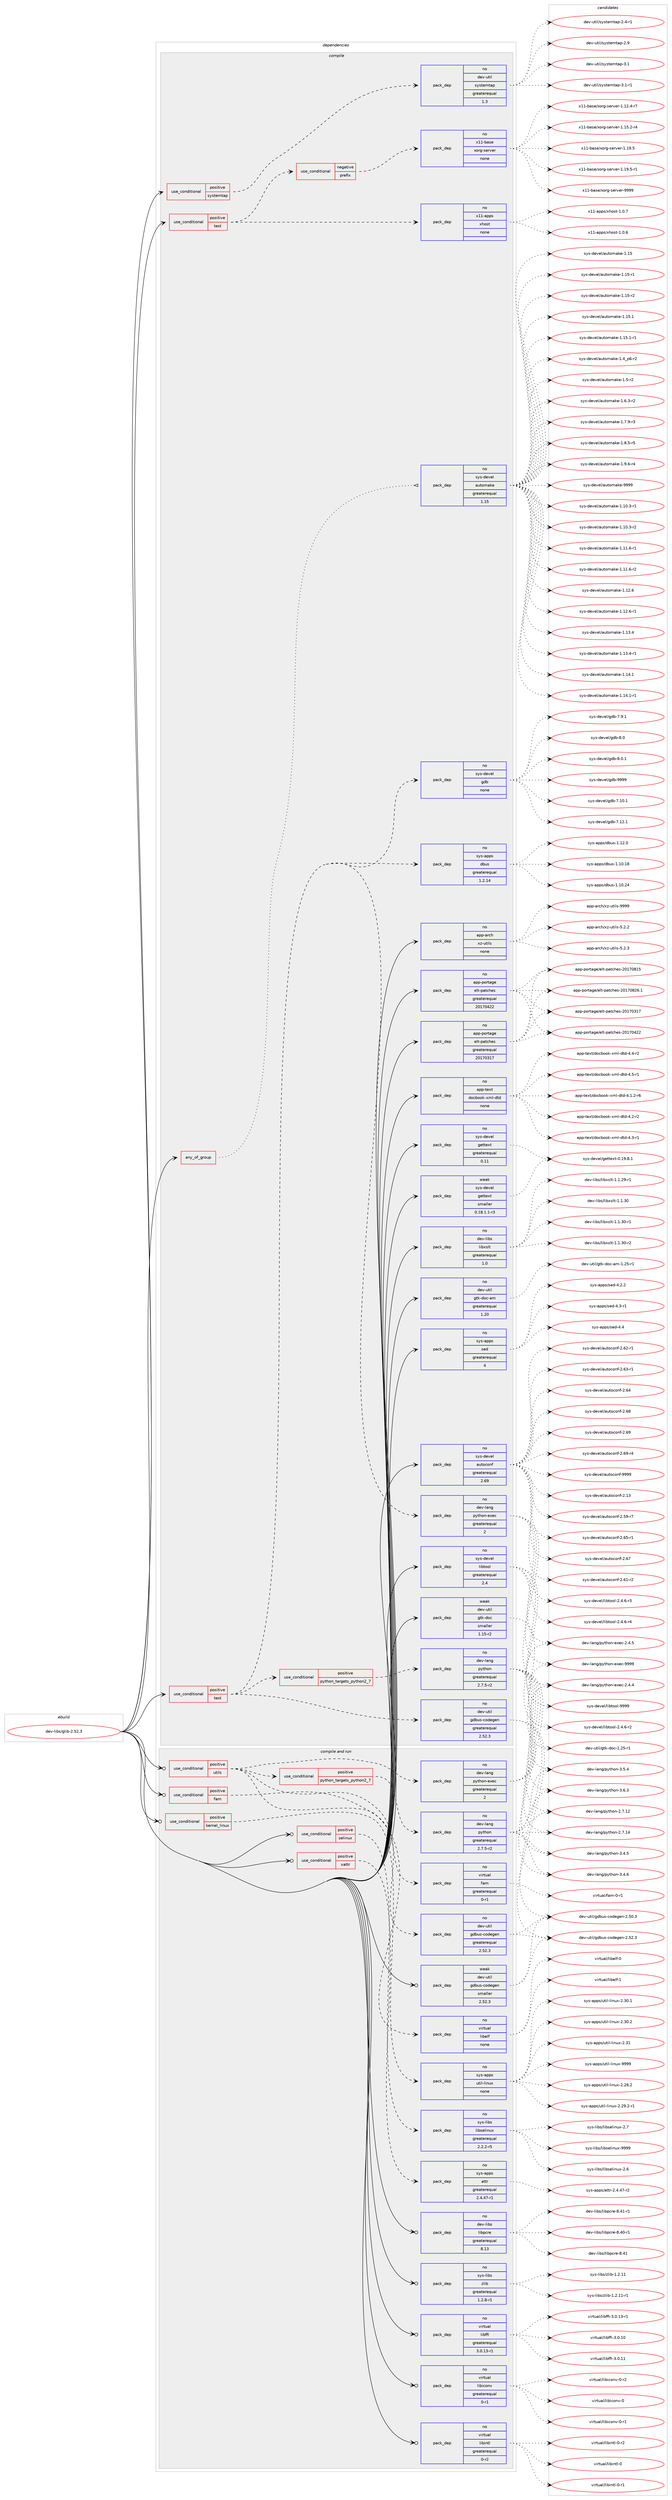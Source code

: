 digraph prolog {

# *************
# Graph options
# *************

newrank=true;
concentrate=true;
compound=true;
graph [rankdir=LR,fontname=Helvetica,fontsize=10,ranksep=1.5];#, ranksep=2.5, nodesep=0.2];
edge  [arrowhead=vee];
node  [fontname=Helvetica,fontsize=10];

# **********
# The ebuild
# **********

subgraph cluster_leftcol {
color=gray;
rank=same;
label=<<i>ebuild</i>>;
id [label="dev-libs/glib-2.52.3", color=red, width=4, href="../dev-libs/glib-2.52.3.svg"];
}

# ****************
# The dependencies
# ****************

subgraph cluster_midcol {
color=gray;
label=<<i>dependencies</i>>;
subgraph cluster_compile {
fillcolor="#eeeeee";
style=filled;
label=<<i>compile</i>>;
subgraph any3244 {
dependency113084 [label=<<TABLE BORDER="0" CELLBORDER="1" CELLSPACING="0" CELLPADDING="4"><TR><TD CELLPADDING="10">any_of_group</TD></TR></TABLE>>, shape=none, color=red];subgraph pack85230 {
dependency113085 [label=<<TABLE BORDER="0" CELLBORDER="1" CELLSPACING="0" CELLPADDING="4" WIDTH="220"><TR><TD ROWSPAN="6" CELLPADDING="30">pack_dep</TD></TR><TR><TD WIDTH="110">no</TD></TR><TR><TD>sys-devel</TD></TR><TR><TD>automake</TD></TR><TR><TD>greaterequal</TD></TR><TR><TD>1.15</TD></TR></TABLE>>, shape=none, color=blue];
}
dependency113084:e -> dependency113085:w [weight=20,style="dotted",arrowhead="oinv"];
}
id:e -> dependency113084:w [weight=20,style="solid",arrowhead="vee"];
subgraph cond24580 {
dependency113086 [label=<<TABLE BORDER="0" CELLBORDER="1" CELLSPACING="0" CELLPADDING="4"><TR><TD ROWSPAN="3" CELLPADDING="10">use_conditional</TD></TR><TR><TD>positive</TD></TR><TR><TD>systemtap</TD></TR></TABLE>>, shape=none, color=red];
subgraph pack85231 {
dependency113087 [label=<<TABLE BORDER="0" CELLBORDER="1" CELLSPACING="0" CELLPADDING="4" WIDTH="220"><TR><TD ROWSPAN="6" CELLPADDING="30">pack_dep</TD></TR><TR><TD WIDTH="110">no</TD></TR><TR><TD>dev-util</TD></TR><TR><TD>systemtap</TD></TR><TR><TD>greaterequal</TD></TR><TR><TD>1.3</TD></TR></TABLE>>, shape=none, color=blue];
}
dependency113086:e -> dependency113087:w [weight=20,style="dashed",arrowhead="vee"];
}
id:e -> dependency113086:w [weight=20,style="solid",arrowhead="vee"];
subgraph cond24581 {
dependency113088 [label=<<TABLE BORDER="0" CELLBORDER="1" CELLSPACING="0" CELLPADDING="4"><TR><TD ROWSPAN="3" CELLPADDING="10">use_conditional</TD></TR><TR><TD>positive</TD></TR><TR><TD>test</TD></TR></TABLE>>, shape=none, color=red];
subgraph cond24582 {
dependency113089 [label=<<TABLE BORDER="0" CELLBORDER="1" CELLSPACING="0" CELLPADDING="4"><TR><TD ROWSPAN="3" CELLPADDING="10">use_conditional</TD></TR><TR><TD>negative</TD></TR><TR><TD>prefix</TD></TR></TABLE>>, shape=none, color=red];
subgraph pack85232 {
dependency113090 [label=<<TABLE BORDER="0" CELLBORDER="1" CELLSPACING="0" CELLPADDING="4" WIDTH="220"><TR><TD ROWSPAN="6" CELLPADDING="30">pack_dep</TD></TR><TR><TD WIDTH="110">no</TD></TR><TR><TD>x11-base</TD></TR><TR><TD>xorg-server</TD></TR><TR><TD>none</TD></TR><TR><TD></TD></TR></TABLE>>, shape=none, color=blue];
}
dependency113089:e -> dependency113090:w [weight=20,style="dashed",arrowhead="vee"];
}
dependency113088:e -> dependency113089:w [weight=20,style="dashed",arrowhead="vee"];
subgraph pack85233 {
dependency113091 [label=<<TABLE BORDER="0" CELLBORDER="1" CELLSPACING="0" CELLPADDING="4" WIDTH="220"><TR><TD ROWSPAN="6" CELLPADDING="30">pack_dep</TD></TR><TR><TD WIDTH="110">no</TD></TR><TR><TD>x11-apps</TD></TR><TR><TD>xhost</TD></TR><TR><TD>none</TD></TR><TR><TD></TD></TR></TABLE>>, shape=none, color=blue];
}
dependency113088:e -> dependency113091:w [weight=20,style="dashed",arrowhead="vee"];
}
id:e -> dependency113088:w [weight=20,style="solid",arrowhead="vee"];
subgraph cond24583 {
dependency113092 [label=<<TABLE BORDER="0" CELLBORDER="1" CELLSPACING="0" CELLPADDING="4"><TR><TD ROWSPAN="3" CELLPADDING="10">use_conditional</TD></TR><TR><TD>positive</TD></TR><TR><TD>test</TD></TR></TABLE>>, shape=none, color=red];
subgraph pack85234 {
dependency113093 [label=<<TABLE BORDER="0" CELLBORDER="1" CELLSPACING="0" CELLPADDING="4" WIDTH="220"><TR><TD ROWSPAN="6" CELLPADDING="30">pack_dep</TD></TR><TR><TD WIDTH="110">no</TD></TR><TR><TD>sys-devel</TD></TR><TR><TD>gdb</TD></TR><TR><TD>none</TD></TR><TR><TD></TD></TR></TABLE>>, shape=none, color=blue];
}
dependency113092:e -> dependency113093:w [weight=20,style="dashed",arrowhead="vee"];
subgraph cond24584 {
dependency113094 [label=<<TABLE BORDER="0" CELLBORDER="1" CELLSPACING="0" CELLPADDING="4"><TR><TD ROWSPAN="3" CELLPADDING="10">use_conditional</TD></TR><TR><TD>positive</TD></TR><TR><TD>python_targets_python2_7</TD></TR></TABLE>>, shape=none, color=red];
subgraph pack85235 {
dependency113095 [label=<<TABLE BORDER="0" CELLBORDER="1" CELLSPACING="0" CELLPADDING="4" WIDTH="220"><TR><TD ROWSPAN="6" CELLPADDING="30">pack_dep</TD></TR><TR><TD WIDTH="110">no</TD></TR><TR><TD>dev-lang</TD></TR><TR><TD>python</TD></TR><TR><TD>greaterequal</TD></TR><TR><TD>2.7.5-r2</TD></TR></TABLE>>, shape=none, color=blue];
}
dependency113094:e -> dependency113095:w [weight=20,style="dashed",arrowhead="vee"];
}
dependency113092:e -> dependency113094:w [weight=20,style="dashed",arrowhead="vee"];
subgraph pack85236 {
dependency113096 [label=<<TABLE BORDER="0" CELLBORDER="1" CELLSPACING="0" CELLPADDING="4" WIDTH="220"><TR><TD ROWSPAN="6" CELLPADDING="30">pack_dep</TD></TR><TR><TD WIDTH="110">no</TD></TR><TR><TD>dev-lang</TD></TR><TR><TD>python-exec</TD></TR><TR><TD>greaterequal</TD></TR><TR><TD>2</TD></TR></TABLE>>, shape=none, color=blue];
}
dependency113092:e -> dependency113096:w [weight=20,style="dashed",arrowhead="vee"];
subgraph pack85237 {
dependency113097 [label=<<TABLE BORDER="0" CELLBORDER="1" CELLSPACING="0" CELLPADDING="4" WIDTH="220"><TR><TD ROWSPAN="6" CELLPADDING="30">pack_dep</TD></TR><TR><TD WIDTH="110">no</TD></TR><TR><TD>dev-util</TD></TR><TR><TD>gdbus-codegen</TD></TR><TR><TD>greaterequal</TD></TR><TR><TD>2.52.3</TD></TR></TABLE>>, shape=none, color=blue];
}
dependency113092:e -> dependency113097:w [weight=20,style="dashed",arrowhead="vee"];
subgraph pack85238 {
dependency113098 [label=<<TABLE BORDER="0" CELLBORDER="1" CELLSPACING="0" CELLPADDING="4" WIDTH="220"><TR><TD ROWSPAN="6" CELLPADDING="30">pack_dep</TD></TR><TR><TD WIDTH="110">no</TD></TR><TR><TD>sys-apps</TD></TR><TR><TD>dbus</TD></TR><TR><TD>greaterequal</TD></TR><TR><TD>1.2.14</TD></TR></TABLE>>, shape=none, color=blue];
}
dependency113092:e -> dependency113098:w [weight=20,style="dashed",arrowhead="vee"];
}
id:e -> dependency113092:w [weight=20,style="solid",arrowhead="vee"];
subgraph pack85239 {
dependency113099 [label=<<TABLE BORDER="0" CELLBORDER="1" CELLSPACING="0" CELLPADDING="4" WIDTH="220"><TR><TD ROWSPAN="6" CELLPADDING="30">pack_dep</TD></TR><TR><TD WIDTH="110">no</TD></TR><TR><TD>app-arch</TD></TR><TR><TD>xz-utils</TD></TR><TR><TD>none</TD></TR><TR><TD></TD></TR></TABLE>>, shape=none, color=blue];
}
id:e -> dependency113099:w [weight=20,style="solid",arrowhead="vee"];
subgraph pack85240 {
dependency113100 [label=<<TABLE BORDER="0" CELLBORDER="1" CELLSPACING="0" CELLPADDING="4" WIDTH="220"><TR><TD ROWSPAN="6" CELLPADDING="30">pack_dep</TD></TR><TR><TD WIDTH="110">no</TD></TR><TR><TD>app-portage</TD></TR><TR><TD>elt-patches</TD></TR><TR><TD>greaterequal</TD></TR><TR><TD>20170317</TD></TR></TABLE>>, shape=none, color=blue];
}
id:e -> dependency113100:w [weight=20,style="solid",arrowhead="vee"];
subgraph pack85241 {
dependency113101 [label=<<TABLE BORDER="0" CELLBORDER="1" CELLSPACING="0" CELLPADDING="4" WIDTH="220"><TR><TD ROWSPAN="6" CELLPADDING="30">pack_dep</TD></TR><TR><TD WIDTH="110">no</TD></TR><TR><TD>app-portage</TD></TR><TR><TD>elt-patches</TD></TR><TR><TD>greaterequal</TD></TR><TR><TD>20170422</TD></TR></TABLE>>, shape=none, color=blue];
}
id:e -> dependency113101:w [weight=20,style="solid",arrowhead="vee"];
subgraph pack85242 {
dependency113102 [label=<<TABLE BORDER="0" CELLBORDER="1" CELLSPACING="0" CELLPADDING="4" WIDTH="220"><TR><TD ROWSPAN="6" CELLPADDING="30">pack_dep</TD></TR><TR><TD WIDTH="110">no</TD></TR><TR><TD>app-text</TD></TR><TR><TD>docbook-xml-dtd</TD></TR><TR><TD>none</TD></TR><TR><TD></TD></TR></TABLE>>, shape=none, color=blue];
}
id:e -> dependency113102:w [weight=20,style="solid",arrowhead="vee"];
subgraph pack85243 {
dependency113103 [label=<<TABLE BORDER="0" CELLBORDER="1" CELLSPACING="0" CELLPADDING="4" WIDTH="220"><TR><TD ROWSPAN="6" CELLPADDING="30">pack_dep</TD></TR><TR><TD WIDTH="110">no</TD></TR><TR><TD>dev-libs</TD></TR><TR><TD>libxslt</TD></TR><TR><TD>greaterequal</TD></TR><TR><TD>1.0</TD></TR></TABLE>>, shape=none, color=blue];
}
id:e -> dependency113103:w [weight=20,style="solid",arrowhead="vee"];
subgraph pack85244 {
dependency113104 [label=<<TABLE BORDER="0" CELLBORDER="1" CELLSPACING="0" CELLPADDING="4" WIDTH="220"><TR><TD ROWSPAN="6" CELLPADDING="30">pack_dep</TD></TR><TR><TD WIDTH="110">no</TD></TR><TR><TD>dev-util</TD></TR><TR><TD>gtk-doc-am</TD></TR><TR><TD>greaterequal</TD></TR><TR><TD>1.20</TD></TR></TABLE>>, shape=none, color=blue];
}
id:e -> dependency113104:w [weight=20,style="solid",arrowhead="vee"];
subgraph pack85245 {
dependency113105 [label=<<TABLE BORDER="0" CELLBORDER="1" CELLSPACING="0" CELLPADDING="4" WIDTH="220"><TR><TD ROWSPAN="6" CELLPADDING="30">pack_dep</TD></TR><TR><TD WIDTH="110">no</TD></TR><TR><TD>sys-apps</TD></TR><TR><TD>sed</TD></TR><TR><TD>greaterequal</TD></TR><TR><TD>4</TD></TR></TABLE>>, shape=none, color=blue];
}
id:e -> dependency113105:w [weight=20,style="solid",arrowhead="vee"];
subgraph pack85246 {
dependency113106 [label=<<TABLE BORDER="0" CELLBORDER="1" CELLSPACING="0" CELLPADDING="4" WIDTH="220"><TR><TD ROWSPAN="6" CELLPADDING="30">pack_dep</TD></TR><TR><TD WIDTH="110">no</TD></TR><TR><TD>sys-devel</TD></TR><TR><TD>autoconf</TD></TR><TR><TD>greaterequal</TD></TR><TR><TD>2.69</TD></TR></TABLE>>, shape=none, color=blue];
}
id:e -> dependency113106:w [weight=20,style="solid",arrowhead="vee"];
subgraph pack85247 {
dependency113107 [label=<<TABLE BORDER="0" CELLBORDER="1" CELLSPACING="0" CELLPADDING="4" WIDTH="220"><TR><TD ROWSPAN="6" CELLPADDING="30">pack_dep</TD></TR><TR><TD WIDTH="110">no</TD></TR><TR><TD>sys-devel</TD></TR><TR><TD>gettext</TD></TR><TR><TD>greaterequal</TD></TR><TR><TD>0.11</TD></TR></TABLE>>, shape=none, color=blue];
}
id:e -> dependency113107:w [weight=20,style="solid",arrowhead="vee"];
subgraph pack85248 {
dependency113108 [label=<<TABLE BORDER="0" CELLBORDER="1" CELLSPACING="0" CELLPADDING="4" WIDTH="220"><TR><TD ROWSPAN="6" CELLPADDING="30">pack_dep</TD></TR><TR><TD WIDTH="110">no</TD></TR><TR><TD>sys-devel</TD></TR><TR><TD>libtool</TD></TR><TR><TD>greaterequal</TD></TR><TR><TD>2.4</TD></TR></TABLE>>, shape=none, color=blue];
}
id:e -> dependency113108:w [weight=20,style="solid",arrowhead="vee"];
subgraph pack85249 {
dependency113109 [label=<<TABLE BORDER="0" CELLBORDER="1" CELLSPACING="0" CELLPADDING="4" WIDTH="220"><TR><TD ROWSPAN="6" CELLPADDING="30">pack_dep</TD></TR><TR><TD WIDTH="110">weak</TD></TR><TR><TD>dev-util</TD></TR><TR><TD>gtk-doc</TD></TR><TR><TD>smaller</TD></TR><TR><TD>1.15-r2</TD></TR></TABLE>>, shape=none, color=blue];
}
id:e -> dependency113109:w [weight=20,style="solid",arrowhead="vee"];
subgraph pack85250 {
dependency113110 [label=<<TABLE BORDER="0" CELLBORDER="1" CELLSPACING="0" CELLPADDING="4" WIDTH="220"><TR><TD ROWSPAN="6" CELLPADDING="30">pack_dep</TD></TR><TR><TD WIDTH="110">weak</TD></TR><TR><TD>sys-devel</TD></TR><TR><TD>gettext</TD></TR><TR><TD>smaller</TD></TR><TR><TD>0.18.1.1-r3</TD></TR></TABLE>>, shape=none, color=blue];
}
id:e -> dependency113110:w [weight=20,style="solid",arrowhead="vee"];
}
subgraph cluster_compileandrun {
fillcolor="#eeeeee";
style=filled;
label=<<i>compile and run</i>>;
subgraph cond24585 {
dependency113111 [label=<<TABLE BORDER="0" CELLBORDER="1" CELLSPACING="0" CELLPADDING="4"><TR><TD ROWSPAN="3" CELLPADDING="10">use_conditional</TD></TR><TR><TD>positive</TD></TR><TR><TD>fam</TD></TR></TABLE>>, shape=none, color=red];
subgraph pack85251 {
dependency113112 [label=<<TABLE BORDER="0" CELLBORDER="1" CELLSPACING="0" CELLPADDING="4" WIDTH="220"><TR><TD ROWSPAN="6" CELLPADDING="30">pack_dep</TD></TR><TR><TD WIDTH="110">no</TD></TR><TR><TD>virtual</TD></TR><TR><TD>fam</TD></TR><TR><TD>greaterequal</TD></TR><TR><TD>0-r1</TD></TR></TABLE>>, shape=none, color=blue];
}
dependency113111:e -> dependency113112:w [weight=20,style="dashed",arrowhead="vee"];
}
id:e -> dependency113111:w [weight=20,style="solid",arrowhead="odotvee"];
subgraph cond24586 {
dependency113113 [label=<<TABLE BORDER="0" CELLBORDER="1" CELLSPACING="0" CELLPADDING="4"><TR><TD ROWSPAN="3" CELLPADDING="10">use_conditional</TD></TR><TR><TD>positive</TD></TR><TR><TD>kernel_linux</TD></TR></TABLE>>, shape=none, color=red];
subgraph pack85252 {
dependency113114 [label=<<TABLE BORDER="0" CELLBORDER="1" CELLSPACING="0" CELLPADDING="4" WIDTH="220"><TR><TD ROWSPAN="6" CELLPADDING="30">pack_dep</TD></TR><TR><TD WIDTH="110">no</TD></TR><TR><TD>sys-apps</TD></TR><TR><TD>util-linux</TD></TR><TR><TD>none</TD></TR><TR><TD></TD></TR></TABLE>>, shape=none, color=blue];
}
dependency113113:e -> dependency113114:w [weight=20,style="dashed",arrowhead="vee"];
}
id:e -> dependency113113:w [weight=20,style="solid",arrowhead="odotvee"];
subgraph cond24587 {
dependency113115 [label=<<TABLE BORDER="0" CELLBORDER="1" CELLSPACING="0" CELLPADDING="4"><TR><TD ROWSPAN="3" CELLPADDING="10">use_conditional</TD></TR><TR><TD>positive</TD></TR><TR><TD>selinux</TD></TR></TABLE>>, shape=none, color=red];
subgraph pack85253 {
dependency113116 [label=<<TABLE BORDER="0" CELLBORDER="1" CELLSPACING="0" CELLPADDING="4" WIDTH="220"><TR><TD ROWSPAN="6" CELLPADDING="30">pack_dep</TD></TR><TR><TD WIDTH="110">no</TD></TR><TR><TD>sys-libs</TD></TR><TR><TD>libselinux</TD></TR><TR><TD>greaterequal</TD></TR><TR><TD>2.2.2-r5</TD></TR></TABLE>>, shape=none, color=blue];
}
dependency113115:e -> dependency113116:w [weight=20,style="dashed",arrowhead="vee"];
}
id:e -> dependency113115:w [weight=20,style="solid",arrowhead="odotvee"];
subgraph cond24588 {
dependency113117 [label=<<TABLE BORDER="0" CELLBORDER="1" CELLSPACING="0" CELLPADDING="4"><TR><TD ROWSPAN="3" CELLPADDING="10">use_conditional</TD></TR><TR><TD>positive</TD></TR><TR><TD>utils</TD></TR></TABLE>>, shape=none, color=red];
subgraph cond24589 {
dependency113118 [label=<<TABLE BORDER="0" CELLBORDER="1" CELLSPACING="0" CELLPADDING="4"><TR><TD ROWSPAN="3" CELLPADDING="10">use_conditional</TD></TR><TR><TD>positive</TD></TR><TR><TD>python_targets_python2_7</TD></TR></TABLE>>, shape=none, color=red];
subgraph pack85254 {
dependency113119 [label=<<TABLE BORDER="0" CELLBORDER="1" CELLSPACING="0" CELLPADDING="4" WIDTH="220"><TR><TD ROWSPAN="6" CELLPADDING="30">pack_dep</TD></TR><TR><TD WIDTH="110">no</TD></TR><TR><TD>dev-lang</TD></TR><TR><TD>python</TD></TR><TR><TD>greaterequal</TD></TR><TR><TD>2.7.5-r2</TD></TR></TABLE>>, shape=none, color=blue];
}
dependency113118:e -> dependency113119:w [weight=20,style="dashed",arrowhead="vee"];
}
dependency113117:e -> dependency113118:w [weight=20,style="dashed",arrowhead="vee"];
subgraph pack85255 {
dependency113120 [label=<<TABLE BORDER="0" CELLBORDER="1" CELLSPACING="0" CELLPADDING="4" WIDTH="220"><TR><TD ROWSPAN="6" CELLPADDING="30">pack_dep</TD></TR><TR><TD WIDTH="110">no</TD></TR><TR><TD>dev-lang</TD></TR><TR><TD>python-exec</TD></TR><TR><TD>greaterequal</TD></TR><TR><TD>2</TD></TR></TABLE>>, shape=none, color=blue];
}
dependency113117:e -> dependency113120:w [weight=20,style="dashed",arrowhead="vee"];
subgraph pack85256 {
dependency113121 [label=<<TABLE BORDER="0" CELLBORDER="1" CELLSPACING="0" CELLPADDING="4" WIDTH="220"><TR><TD ROWSPAN="6" CELLPADDING="30">pack_dep</TD></TR><TR><TD WIDTH="110">no</TD></TR><TR><TD>dev-util</TD></TR><TR><TD>gdbus-codegen</TD></TR><TR><TD>greaterequal</TD></TR><TR><TD>2.52.3</TD></TR></TABLE>>, shape=none, color=blue];
}
dependency113117:e -> dependency113121:w [weight=20,style="dashed",arrowhead="vee"];
subgraph pack85257 {
dependency113122 [label=<<TABLE BORDER="0" CELLBORDER="1" CELLSPACING="0" CELLPADDING="4" WIDTH="220"><TR><TD ROWSPAN="6" CELLPADDING="30">pack_dep</TD></TR><TR><TD WIDTH="110">no</TD></TR><TR><TD>virtual</TD></TR><TR><TD>libelf</TD></TR><TR><TD>none</TD></TR><TR><TD></TD></TR></TABLE>>, shape=none, color=blue];
}
dependency113117:e -> dependency113122:w [weight=20,style="dashed",arrowhead="vee"];
}
id:e -> dependency113117:w [weight=20,style="solid",arrowhead="odotvee"];
subgraph cond24590 {
dependency113123 [label=<<TABLE BORDER="0" CELLBORDER="1" CELLSPACING="0" CELLPADDING="4"><TR><TD ROWSPAN="3" CELLPADDING="10">use_conditional</TD></TR><TR><TD>positive</TD></TR><TR><TD>xattr</TD></TR></TABLE>>, shape=none, color=red];
subgraph pack85258 {
dependency113124 [label=<<TABLE BORDER="0" CELLBORDER="1" CELLSPACING="0" CELLPADDING="4" WIDTH="220"><TR><TD ROWSPAN="6" CELLPADDING="30">pack_dep</TD></TR><TR><TD WIDTH="110">no</TD></TR><TR><TD>sys-apps</TD></TR><TR><TD>attr</TD></TR><TR><TD>greaterequal</TD></TR><TR><TD>2.4.47-r1</TD></TR></TABLE>>, shape=none, color=blue];
}
dependency113123:e -> dependency113124:w [weight=20,style="dashed",arrowhead="vee"];
}
id:e -> dependency113123:w [weight=20,style="solid",arrowhead="odotvee"];
subgraph pack85259 {
dependency113125 [label=<<TABLE BORDER="0" CELLBORDER="1" CELLSPACING="0" CELLPADDING="4" WIDTH="220"><TR><TD ROWSPAN="6" CELLPADDING="30">pack_dep</TD></TR><TR><TD WIDTH="110">no</TD></TR><TR><TD>dev-libs</TD></TR><TR><TD>libpcre</TD></TR><TR><TD>greaterequal</TD></TR><TR><TD>8.13</TD></TR></TABLE>>, shape=none, color=blue];
}
id:e -> dependency113125:w [weight=20,style="solid",arrowhead="odotvee"];
subgraph pack85260 {
dependency113126 [label=<<TABLE BORDER="0" CELLBORDER="1" CELLSPACING="0" CELLPADDING="4" WIDTH="220"><TR><TD ROWSPAN="6" CELLPADDING="30">pack_dep</TD></TR><TR><TD WIDTH="110">no</TD></TR><TR><TD>sys-libs</TD></TR><TR><TD>zlib</TD></TR><TR><TD>greaterequal</TD></TR><TR><TD>1.2.8-r1</TD></TR></TABLE>>, shape=none, color=blue];
}
id:e -> dependency113126:w [weight=20,style="solid",arrowhead="odotvee"];
subgraph pack85261 {
dependency113127 [label=<<TABLE BORDER="0" CELLBORDER="1" CELLSPACING="0" CELLPADDING="4" WIDTH="220"><TR><TD ROWSPAN="6" CELLPADDING="30">pack_dep</TD></TR><TR><TD WIDTH="110">no</TD></TR><TR><TD>virtual</TD></TR><TR><TD>libffi</TD></TR><TR><TD>greaterequal</TD></TR><TR><TD>3.0.13-r1</TD></TR></TABLE>>, shape=none, color=blue];
}
id:e -> dependency113127:w [weight=20,style="solid",arrowhead="odotvee"];
subgraph pack85262 {
dependency113128 [label=<<TABLE BORDER="0" CELLBORDER="1" CELLSPACING="0" CELLPADDING="4" WIDTH="220"><TR><TD ROWSPAN="6" CELLPADDING="30">pack_dep</TD></TR><TR><TD WIDTH="110">no</TD></TR><TR><TD>virtual</TD></TR><TR><TD>libiconv</TD></TR><TR><TD>greaterequal</TD></TR><TR><TD>0-r1</TD></TR></TABLE>>, shape=none, color=blue];
}
id:e -> dependency113128:w [weight=20,style="solid",arrowhead="odotvee"];
subgraph pack85263 {
dependency113129 [label=<<TABLE BORDER="0" CELLBORDER="1" CELLSPACING="0" CELLPADDING="4" WIDTH="220"><TR><TD ROWSPAN="6" CELLPADDING="30">pack_dep</TD></TR><TR><TD WIDTH="110">no</TD></TR><TR><TD>virtual</TD></TR><TR><TD>libintl</TD></TR><TR><TD>greaterequal</TD></TR><TR><TD>0-r2</TD></TR></TABLE>>, shape=none, color=blue];
}
id:e -> dependency113129:w [weight=20,style="solid",arrowhead="odotvee"];
subgraph pack85264 {
dependency113130 [label=<<TABLE BORDER="0" CELLBORDER="1" CELLSPACING="0" CELLPADDING="4" WIDTH="220"><TR><TD ROWSPAN="6" CELLPADDING="30">pack_dep</TD></TR><TR><TD WIDTH="110">weak</TD></TR><TR><TD>dev-util</TD></TR><TR><TD>gdbus-codegen</TD></TR><TR><TD>smaller</TD></TR><TR><TD>2.52.3</TD></TR></TABLE>>, shape=none, color=blue];
}
id:e -> dependency113130:w [weight=20,style="solid",arrowhead="odotvee"];
}
subgraph cluster_run {
fillcolor="#eeeeee";
style=filled;
label=<<i>run</i>>;
}
}

# **************
# The candidates
# **************

subgraph cluster_choices {
rank=same;
color=gray;
label=<<i>candidates</i>>;

subgraph choice85230 {
color=black;
nodesep=1;
choice11512111545100101118101108479711711611110997107101454946494846514511449 [label="sys-devel/automake-1.10.3-r1", color=red, width=4,href="../sys-devel/automake-1.10.3-r1.svg"];
choice11512111545100101118101108479711711611110997107101454946494846514511450 [label="sys-devel/automake-1.10.3-r2", color=red, width=4,href="../sys-devel/automake-1.10.3-r2.svg"];
choice11512111545100101118101108479711711611110997107101454946494946544511449 [label="sys-devel/automake-1.11.6-r1", color=red, width=4,href="../sys-devel/automake-1.11.6-r1.svg"];
choice11512111545100101118101108479711711611110997107101454946494946544511450 [label="sys-devel/automake-1.11.6-r2", color=red, width=4,href="../sys-devel/automake-1.11.6-r2.svg"];
choice1151211154510010111810110847971171161111099710710145494649504654 [label="sys-devel/automake-1.12.6", color=red, width=4,href="../sys-devel/automake-1.12.6.svg"];
choice11512111545100101118101108479711711611110997107101454946495046544511449 [label="sys-devel/automake-1.12.6-r1", color=red, width=4,href="../sys-devel/automake-1.12.6-r1.svg"];
choice1151211154510010111810110847971171161111099710710145494649514652 [label="sys-devel/automake-1.13.4", color=red, width=4,href="../sys-devel/automake-1.13.4.svg"];
choice11512111545100101118101108479711711611110997107101454946495146524511449 [label="sys-devel/automake-1.13.4-r1", color=red, width=4,href="../sys-devel/automake-1.13.4-r1.svg"];
choice1151211154510010111810110847971171161111099710710145494649524649 [label="sys-devel/automake-1.14.1", color=red, width=4,href="../sys-devel/automake-1.14.1.svg"];
choice11512111545100101118101108479711711611110997107101454946495246494511449 [label="sys-devel/automake-1.14.1-r1", color=red, width=4,href="../sys-devel/automake-1.14.1-r1.svg"];
choice115121115451001011181011084797117116111109971071014549464953 [label="sys-devel/automake-1.15", color=red, width=4,href="../sys-devel/automake-1.15.svg"];
choice1151211154510010111810110847971171161111099710710145494649534511449 [label="sys-devel/automake-1.15-r1", color=red, width=4,href="../sys-devel/automake-1.15-r1.svg"];
choice1151211154510010111810110847971171161111099710710145494649534511450 [label="sys-devel/automake-1.15-r2", color=red, width=4,href="../sys-devel/automake-1.15-r2.svg"];
choice1151211154510010111810110847971171161111099710710145494649534649 [label="sys-devel/automake-1.15.1", color=red, width=4,href="../sys-devel/automake-1.15.1.svg"];
choice11512111545100101118101108479711711611110997107101454946495346494511449 [label="sys-devel/automake-1.15.1-r1", color=red, width=4,href="../sys-devel/automake-1.15.1-r1.svg"];
choice115121115451001011181011084797117116111109971071014549465295112544511450 [label="sys-devel/automake-1.4_p6-r2", color=red, width=4,href="../sys-devel/automake-1.4_p6-r2.svg"];
choice11512111545100101118101108479711711611110997107101454946534511450 [label="sys-devel/automake-1.5-r2", color=red, width=4,href="../sys-devel/automake-1.5-r2.svg"];
choice115121115451001011181011084797117116111109971071014549465446514511450 [label="sys-devel/automake-1.6.3-r2", color=red, width=4,href="../sys-devel/automake-1.6.3-r2.svg"];
choice115121115451001011181011084797117116111109971071014549465546574511451 [label="sys-devel/automake-1.7.9-r3", color=red, width=4,href="../sys-devel/automake-1.7.9-r3.svg"];
choice115121115451001011181011084797117116111109971071014549465646534511453 [label="sys-devel/automake-1.8.5-r5", color=red, width=4,href="../sys-devel/automake-1.8.5-r5.svg"];
choice115121115451001011181011084797117116111109971071014549465746544511452 [label="sys-devel/automake-1.9.6-r4", color=red, width=4,href="../sys-devel/automake-1.9.6-r4.svg"];
choice115121115451001011181011084797117116111109971071014557575757 [label="sys-devel/automake-9999", color=red, width=4,href="../sys-devel/automake-9999.svg"];
dependency113085:e -> choice11512111545100101118101108479711711611110997107101454946494846514511449:w [style=dotted,weight="100"];
dependency113085:e -> choice11512111545100101118101108479711711611110997107101454946494846514511450:w [style=dotted,weight="100"];
dependency113085:e -> choice11512111545100101118101108479711711611110997107101454946494946544511449:w [style=dotted,weight="100"];
dependency113085:e -> choice11512111545100101118101108479711711611110997107101454946494946544511450:w [style=dotted,weight="100"];
dependency113085:e -> choice1151211154510010111810110847971171161111099710710145494649504654:w [style=dotted,weight="100"];
dependency113085:e -> choice11512111545100101118101108479711711611110997107101454946495046544511449:w [style=dotted,weight="100"];
dependency113085:e -> choice1151211154510010111810110847971171161111099710710145494649514652:w [style=dotted,weight="100"];
dependency113085:e -> choice11512111545100101118101108479711711611110997107101454946495146524511449:w [style=dotted,weight="100"];
dependency113085:e -> choice1151211154510010111810110847971171161111099710710145494649524649:w [style=dotted,weight="100"];
dependency113085:e -> choice11512111545100101118101108479711711611110997107101454946495246494511449:w [style=dotted,weight="100"];
dependency113085:e -> choice115121115451001011181011084797117116111109971071014549464953:w [style=dotted,weight="100"];
dependency113085:e -> choice1151211154510010111810110847971171161111099710710145494649534511449:w [style=dotted,weight="100"];
dependency113085:e -> choice1151211154510010111810110847971171161111099710710145494649534511450:w [style=dotted,weight="100"];
dependency113085:e -> choice1151211154510010111810110847971171161111099710710145494649534649:w [style=dotted,weight="100"];
dependency113085:e -> choice11512111545100101118101108479711711611110997107101454946495346494511449:w [style=dotted,weight="100"];
dependency113085:e -> choice115121115451001011181011084797117116111109971071014549465295112544511450:w [style=dotted,weight="100"];
dependency113085:e -> choice11512111545100101118101108479711711611110997107101454946534511450:w [style=dotted,weight="100"];
dependency113085:e -> choice115121115451001011181011084797117116111109971071014549465446514511450:w [style=dotted,weight="100"];
dependency113085:e -> choice115121115451001011181011084797117116111109971071014549465546574511451:w [style=dotted,weight="100"];
dependency113085:e -> choice115121115451001011181011084797117116111109971071014549465646534511453:w [style=dotted,weight="100"];
dependency113085:e -> choice115121115451001011181011084797117116111109971071014549465746544511452:w [style=dotted,weight="100"];
dependency113085:e -> choice115121115451001011181011084797117116111109971071014557575757:w [style=dotted,weight="100"];
}
subgraph choice85231 {
color=black;
nodesep=1;
choice100101118451171161051084711512111511610110911697112455046524511449 [label="dev-util/systemtap-2.4-r1", color=red, width=4,href="../dev-util/systemtap-2.4-r1.svg"];
choice10010111845117116105108471151211151161011091169711245504657 [label="dev-util/systemtap-2.9", color=red, width=4,href="../dev-util/systemtap-2.9.svg"];
choice10010111845117116105108471151211151161011091169711245514649 [label="dev-util/systemtap-3.1", color=red, width=4,href="../dev-util/systemtap-3.1.svg"];
choice100101118451171161051084711512111511610110911697112455146494511449 [label="dev-util/systemtap-3.1-r1", color=red, width=4,href="../dev-util/systemtap-3.1-r1.svg"];
dependency113087:e -> choice100101118451171161051084711512111511610110911697112455046524511449:w [style=dotted,weight="100"];
dependency113087:e -> choice10010111845117116105108471151211151161011091169711245504657:w [style=dotted,weight="100"];
dependency113087:e -> choice10010111845117116105108471151211151161011091169711245514649:w [style=dotted,weight="100"];
dependency113087:e -> choice100101118451171161051084711512111511610110911697112455146494511449:w [style=dotted,weight="100"];
}
subgraph choice85232 {
color=black;
nodesep=1;
choice12049494598971151014712011111410345115101114118101114454946495046524511455 [label="x11-base/xorg-server-1.12.4-r7", color=red, width=4,href="../x11-base/xorg-server-1.12.4-r7.svg"];
choice12049494598971151014712011111410345115101114118101114454946495346504511452 [label="x11-base/xorg-server-1.15.2-r4", color=red, width=4,href="../x11-base/xorg-server-1.15.2-r4.svg"];
choice1204949459897115101471201111141034511510111411810111445494649574653 [label="x11-base/xorg-server-1.19.5", color=red, width=4,href="../x11-base/xorg-server-1.19.5.svg"];
choice12049494598971151014712011111410345115101114118101114454946495746534511449 [label="x11-base/xorg-server-1.19.5-r1", color=red, width=4,href="../x11-base/xorg-server-1.19.5-r1.svg"];
choice120494945989711510147120111114103451151011141181011144557575757 [label="x11-base/xorg-server-9999", color=red, width=4,href="../x11-base/xorg-server-9999.svg"];
dependency113090:e -> choice12049494598971151014712011111410345115101114118101114454946495046524511455:w [style=dotted,weight="100"];
dependency113090:e -> choice12049494598971151014712011111410345115101114118101114454946495346504511452:w [style=dotted,weight="100"];
dependency113090:e -> choice1204949459897115101471201111141034511510111411810111445494649574653:w [style=dotted,weight="100"];
dependency113090:e -> choice12049494598971151014712011111410345115101114118101114454946495746534511449:w [style=dotted,weight="100"];
dependency113090:e -> choice120494945989711510147120111114103451151011141181011144557575757:w [style=dotted,weight="100"];
}
subgraph choice85233 {
color=black;
nodesep=1;
choice1204949459711211211547120104111115116454946484654 [label="x11-apps/xhost-1.0.6", color=red, width=4,href="../x11-apps/xhost-1.0.6.svg"];
choice1204949459711211211547120104111115116454946484655 [label="x11-apps/xhost-1.0.7", color=red, width=4,href="../x11-apps/xhost-1.0.7.svg"];
dependency113091:e -> choice1204949459711211211547120104111115116454946484654:w [style=dotted,weight="100"];
dependency113091:e -> choice1204949459711211211547120104111115116454946484655:w [style=dotted,weight="100"];
}
subgraph choice85234 {
color=black;
nodesep=1;
choice11512111545100101118101108471031009845554649484649 [label="sys-devel/gdb-7.10.1", color=red, width=4,href="../sys-devel/gdb-7.10.1.svg"];
choice11512111545100101118101108471031009845554649504649 [label="sys-devel/gdb-7.12.1", color=red, width=4,href="../sys-devel/gdb-7.12.1.svg"];
choice115121115451001011181011084710310098455546574649 [label="sys-devel/gdb-7.9.1", color=red, width=4,href="../sys-devel/gdb-7.9.1.svg"];
choice11512111545100101118101108471031009845564648 [label="sys-devel/gdb-8.0", color=red, width=4,href="../sys-devel/gdb-8.0.svg"];
choice115121115451001011181011084710310098455646484649 [label="sys-devel/gdb-8.0.1", color=red, width=4,href="../sys-devel/gdb-8.0.1.svg"];
choice1151211154510010111810110847103100984557575757 [label="sys-devel/gdb-9999", color=red, width=4,href="../sys-devel/gdb-9999.svg"];
dependency113093:e -> choice11512111545100101118101108471031009845554649484649:w [style=dotted,weight="100"];
dependency113093:e -> choice11512111545100101118101108471031009845554649504649:w [style=dotted,weight="100"];
dependency113093:e -> choice115121115451001011181011084710310098455546574649:w [style=dotted,weight="100"];
dependency113093:e -> choice11512111545100101118101108471031009845564648:w [style=dotted,weight="100"];
dependency113093:e -> choice115121115451001011181011084710310098455646484649:w [style=dotted,weight="100"];
dependency113093:e -> choice1151211154510010111810110847103100984557575757:w [style=dotted,weight="100"];
}
subgraph choice85235 {
color=black;
nodesep=1;
choice10010111845108971101034711212111610411111045504655464950 [label="dev-lang/python-2.7.12", color=red, width=4,href="../dev-lang/python-2.7.12.svg"];
choice10010111845108971101034711212111610411111045504655464952 [label="dev-lang/python-2.7.14", color=red, width=4,href="../dev-lang/python-2.7.14.svg"];
choice100101118451089711010347112121116104111110455146524653 [label="dev-lang/python-3.4.5", color=red, width=4,href="../dev-lang/python-3.4.5.svg"];
choice100101118451089711010347112121116104111110455146524654 [label="dev-lang/python-3.4.6", color=red, width=4,href="../dev-lang/python-3.4.6.svg"];
choice100101118451089711010347112121116104111110455146534652 [label="dev-lang/python-3.5.4", color=red, width=4,href="../dev-lang/python-3.5.4.svg"];
choice100101118451089711010347112121116104111110455146544651 [label="dev-lang/python-3.6.3", color=red, width=4,href="../dev-lang/python-3.6.3.svg"];
dependency113095:e -> choice10010111845108971101034711212111610411111045504655464950:w [style=dotted,weight="100"];
dependency113095:e -> choice10010111845108971101034711212111610411111045504655464952:w [style=dotted,weight="100"];
dependency113095:e -> choice100101118451089711010347112121116104111110455146524653:w [style=dotted,weight="100"];
dependency113095:e -> choice100101118451089711010347112121116104111110455146524654:w [style=dotted,weight="100"];
dependency113095:e -> choice100101118451089711010347112121116104111110455146534652:w [style=dotted,weight="100"];
dependency113095:e -> choice100101118451089711010347112121116104111110455146544651:w [style=dotted,weight="100"];
}
subgraph choice85236 {
color=black;
nodesep=1;
choice1001011184510897110103471121211161041111104510112010199455046524652 [label="dev-lang/python-exec-2.4.4", color=red, width=4,href="../dev-lang/python-exec-2.4.4.svg"];
choice1001011184510897110103471121211161041111104510112010199455046524653 [label="dev-lang/python-exec-2.4.5", color=red, width=4,href="../dev-lang/python-exec-2.4.5.svg"];
choice10010111845108971101034711212111610411111045101120101994557575757 [label="dev-lang/python-exec-9999", color=red, width=4,href="../dev-lang/python-exec-9999.svg"];
dependency113096:e -> choice1001011184510897110103471121211161041111104510112010199455046524652:w [style=dotted,weight="100"];
dependency113096:e -> choice1001011184510897110103471121211161041111104510112010199455046524653:w [style=dotted,weight="100"];
dependency113096:e -> choice10010111845108971101034711212111610411111045101120101994557575757:w [style=dotted,weight="100"];
}
subgraph choice85237 {
color=black;
nodesep=1;
choice100101118451171161051084710310098117115459911110010110310111045504653484651 [label="dev-util/gdbus-codegen-2.50.3", color=red, width=4,href="../dev-util/gdbus-codegen-2.50.3.svg"];
choice100101118451171161051084710310098117115459911110010110310111045504653504651 [label="dev-util/gdbus-codegen-2.52.3", color=red, width=4,href="../dev-util/gdbus-codegen-2.52.3.svg"];
dependency113097:e -> choice100101118451171161051084710310098117115459911110010110310111045504653484651:w [style=dotted,weight="100"];
dependency113097:e -> choice100101118451171161051084710310098117115459911110010110310111045504653504651:w [style=dotted,weight="100"];
}
subgraph choice85238 {
color=black;
nodesep=1;
choice115121115459711211211547100981171154549464948464956 [label="sys-apps/dbus-1.10.18", color=red, width=4,href="../sys-apps/dbus-1.10.18.svg"];
choice115121115459711211211547100981171154549464948465052 [label="sys-apps/dbus-1.10.24", color=red, width=4,href="../sys-apps/dbus-1.10.24.svg"];
choice1151211154597112112115471009811711545494649504648 [label="sys-apps/dbus-1.12.0", color=red, width=4,href="../sys-apps/dbus-1.12.0.svg"];
dependency113098:e -> choice115121115459711211211547100981171154549464948464956:w [style=dotted,weight="100"];
dependency113098:e -> choice115121115459711211211547100981171154549464948465052:w [style=dotted,weight="100"];
dependency113098:e -> choice1151211154597112112115471009811711545494649504648:w [style=dotted,weight="100"];
}
subgraph choice85239 {
color=black;
nodesep=1;
choice971121124597114991044712012245117116105108115455346504650 [label="app-arch/xz-utils-5.2.2", color=red, width=4,href="../app-arch/xz-utils-5.2.2.svg"];
choice971121124597114991044712012245117116105108115455346504651 [label="app-arch/xz-utils-5.2.3", color=red, width=4,href="../app-arch/xz-utils-5.2.3.svg"];
choice9711211245971149910447120122451171161051081154557575757 [label="app-arch/xz-utils-9999", color=red, width=4,href="../app-arch/xz-utils-9999.svg"];
dependency113099:e -> choice971121124597114991044712012245117116105108115455346504650:w [style=dotted,weight="100"];
dependency113099:e -> choice971121124597114991044712012245117116105108115455346504651:w [style=dotted,weight="100"];
dependency113099:e -> choice9711211245971149910447120122451171161051081154557575757:w [style=dotted,weight="100"];
}
subgraph choice85240 {
color=black;
nodesep=1;
choice97112112451121111141169710310147101108116451129711699104101115455048495548514955 [label="app-portage/elt-patches-20170317", color=red, width=4,href="../app-portage/elt-patches-20170317.svg"];
choice97112112451121111141169710310147101108116451129711699104101115455048495548525050 [label="app-portage/elt-patches-20170422", color=red, width=4,href="../app-portage/elt-patches-20170422.svg"];
choice97112112451121111141169710310147101108116451129711699104101115455048495548564953 [label="app-portage/elt-patches-20170815", color=red, width=4,href="../app-portage/elt-patches-20170815.svg"];
choice971121124511211111411697103101471011081164511297116991041011154550484955485650544649 [label="app-portage/elt-patches-20170826.1", color=red, width=4,href="../app-portage/elt-patches-20170826.1.svg"];
dependency113100:e -> choice97112112451121111141169710310147101108116451129711699104101115455048495548514955:w [style=dotted,weight="100"];
dependency113100:e -> choice97112112451121111141169710310147101108116451129711699104101115455048495548525050:w [style=dotted,weight="100"];
dependency113100:e -> choice97112112451121111141169710310147101108116451129711699104101115455048495548564953:w [style=dotted,weight="100"];
dependency113100:e -> choice971121124511211111411697103101471011081164511297116991041011154550484955485650544649:w [style=dotted,weight="100"];
}
subgraph choice85241 {
color=black;
nodesep=1;
choice97112112451121111141169710310147101108116451129711699104101115455048495548514955 [label="app-portage/elt-patches-20170317", color=red, width=4,href="../app-portage/elt-patches-20170317.svg"];
choice97112112451121111141169710310147101108116451129711699104101115455048495548525050 [label="app-portage/elt-patches-20170422", color=red, width=4,href="../app-portage/elt-patches-20170422.svg"];
choice97112112451121111141169710310147101108116451129711699104101115455048495548564953 [label="app-portage/elt-patches-20170815", color=red, width=4,href="../app-portage/elt-patches-20170815.svg"];
choice971121124511211111411697103101471011081164511297116991041011154550484955485650544649 [label="app-portage/elt-patches-20170826.1", color=red, width=4,href="../app-portage/elt-patches-20170826.1.svg"];
dependency113101:e -> choice97112112451121111141169710310147101108116451129711699104101115455048495548514955:w [style=dotted,weight="100"];
dependency113101:e -> choice97112112451121111141169710310147101108116451129711699104101115455048495548525050:w [style=dotted,weight="100"];
dependency113101:e -> choice97112112451121111141169710310147101108116451129711699104101115455048495548564953:w [style=dotted,weight="100"];
dependency113101:e -> choice971121124511211111411697103101471011081164511297116991041011154550484955485650544649:w [style=dotted,weight="100"];
}
subgraph choice85242 {
color=black;
nodesep=1;
choice971121124511610112011647100111999811111110745120109108451001161004552464946504511454 [label="app-text/docbook-xml-dtd-4.1.2-r6", color=red, width=4,href="../app-text/docbook-xml-dtd-4.1.2-r6.svg"];
choice97112112451161011201164710011199981111111074512010910845100116100455246504511450 [label="app-text/docbook-xml-dtd-4.2-r2", color=red, width=4,href="../app-text/docbook-xml-dtd-4.2-r2.svg"];
choice97112112451161011201164710011199981111111074512010910845100116100455246514511449 [label="app-text/docbook-xml-dtd-4.3-r1", color=red, width=4,href="../app-text/docbook-xml-dtd-4.3-r1.svg"];
choice97112112451161011201164710011199981111111074512010910845100116100455246524511450 [label="app-text/docbook-xml-dtd-4.4-r2", color=red, width=4,href="../app-text/docbook-xml-dtd-4.4-r2.svg"];
choice97112112451161011201164710011199981111111074512010910845100116100455246534511449 [label="app-text/docbook-xml-dtd-4.5-r1", color=red, width=4,href="../app-text/docbook-xml-dtd-4.5-r1.svg"];
dependency113102:e -> choice971121124511610112011647100111999811111110745120109108451001161004552464946504511454:w [style=dotted,weight="100"];
dependency113102:e -> choice97112112451161011201164710011199981111111074512010910845100116100455246504511450:w [style=dotted,weight="100"];
dependency113102:e -> choice97112112451161011201164710011199981111111074512010910845100116100455246514511449:w [style=dotted,weight="100"];
dependency113102:e -> choice97112112451161011201164710011199981111111074512010910845100116100455246524511450:w [style=dotted,weight="100"];
dependency113102:e -> choice97112112451161011201164710011199981111111074512010910845100116100455246534511449:w [style=dotted,weight="100"];
}
subgraph choice85243 {
color=black;
nodesep=1;
choice10010111845108105981154710810598120115108116454946494650574511449 [label="dev-libs/libxslt-1.1.29-r1", color=red, width=4,href="../dev-libs/libxslt-1.1.29-r1.svg"];
choice1001011184510810598115471081059812011510811645494649465148 [label="dev-libs/libxslt-1.1.30", color=red, width=4,href="../dev-libs/libxslt-1.1.30.svg"];
choice10010111845108105981154710810598120115108116454946494651484511449 [label="dev-libs/libxslt-1.1.30-r1", color=red, width=4,href="../dev-libs/libxslt-1.1.30-r1.svg"];
choice10010111845108105981154710810598120115108116454946494651484511450 [label="dev-libs/libxslt-1.1.30-r2", color=red, width=4,href="../dev-libs/libxslt-1.1.30-r2.svg"];
dependency113103:e -> choice10010111845108105981154710810598120115108116454946494650574511449:w [style=dotted,weight="100"];
dependency113103:e -> choice1001011184510810598115471081059812011510811645494649465148:w [style=dotted,weight="100"];
dependency113103:e -> choice10010111845108105981154710810598120115108116454946494651484511449:w [style=dotted,weight="100"];
dependency113103:e -> choice10010111845108105981154710810598120115108116454946494651484511450:w [style=dotted,weight="100"];
}
subgraph choice85244 {
color=black;
nodesep=1;
choice10010111845117116105108471031161074510011199459710945494650534511449 [label="dev-util/gtk-doc-am-1.25-r1", color=red, width=4,href="../dev-util/gtk-doc-am-1.25-r1.svg"];
dependency113104:e -> choice10010111845117116105108471031161074510011199459710945494650534511449:w [style=dotted,weight="100"];
}
subgraph choice85245 {
color=black;
nodesep=1;
choice115121115459711211211547115101100455246504650 [label="sys-apps/sed-4.2.2", color=red, width=4,href="../sys-apps/sed-4.2.2.svg"];
choice115121115459711211211547115101100455246514511449 [label="sys-apps/sed-4.3-r1", color=red, width=4,href="../sys-apps/sed-4.3-r1.svg"];
choice11512111545971121121154711510110045524652 [label="sys-apps/sed-4.4", color=red, width=4,href="../sys-apps/sed-4.4.svg"];
dependency113105:e -> choice115121115459711211211547115101100455246504650:w [style=dotted,weight="100"];
dependency113105:e -> choice115121115459711211211547115101100455246514511449:w [style=dotted,weight="100"];
dependency113105:e -> choice11512111545971121121154711510110045524652:w [style=dotted,weight="100"];
}
subgraph choice85246 {
color=black;
nodesep=1;
choice115121115451001011181011084797117116111991111101024550464951 [label="sys-devel/autoconf-2.13", color=red, width=4,href="../sys-devel/autoconf-2.13.svg"];
choice1151211154510010111810110847971171161119911111010245504653574511455 [label="sys-devel/autoconf-2.59-r7", color=red, width=4,href="../sys-devel/autoconf-2.59-r7.svg"];
choice1151211154510010111810110847971171161119911111010245504654494511450 [label="sys-devel/autoconf-2.61-r2", color=red, width=4,href="../sys-devel/autoconf-2.61-r2.svg"];
choice1151211154510010111810110847971171161119911111010245504654504511449 [label="sys-devel/autoconf-2.62-r1", color=red, width=4,href="../sys-devel/autoconf-2.62-r1.svg"];
choice1151211154510010111810110847971171161119911111010245504654514511449 [label="sys-devel/autoconf-2.63-r1", color=red, width=4,href="../sys-devel/autoconf-2.63-r1.svg"];
choice115121115451001011181011084797117116111991111101024550465452 [label="sys-devel/autoconf-2.64", color=red, width=4,href="../sys-devel/autoconf-2.64.svg"];
choice1151211154510010111810110847971171161119911111010245504654534511449 [label="sys-devel/autoconf-2.65-r1", color=red, width=4,href="../sys-devel/autoconf-2.65-r1.svg"];
choice115121115451001011181011084797117116111991111101024550465455 [label="sys-devel/autoconf-2.67", color=red, width=4,href="../sys-devel/autoconf-2.67.svg"];
choice115121115451001011181011084797117116111991111101024550465456 [label="sys-devel/autoconf-2.68", color=red, width=4,href="../sys-devel/autoconf-2.68.svg"];
choice115121115451001011181011084797117116111991111101024550465457 [label="sys-devel/autoconf-2.69", color=red, width=4,href="../sys-devel/autoconf-2.69.svg"];
choice1151211154510010111810110847971171161119911111010245504654574511452 [label="sys-devel/autoconf-2.69-r4", color=red, width=4,href="../sys-devel/autoconf-2.69-r4.svg"];
choice115121115451001011181011084797117116111991111101024557575757 [label="sys-devel/autoconf-9999", color=red, width=4,href="../sys-devel/autoconf-9999.svg"];
dependency113106:e -> choice115121115451001011181011084797117116111991111101024550464951:w [style=dotted,weight="100"];
dependency113106:e -> choice1151211154510010111810110847971171161119911111010245504653574511455:w [style=dotted,weight="100"];
dependency113106:e -> choice1151211154510010111810110847971171161119911111010245504654494511450:w [style=dotted,weight="100"];
dependency113106:e -> choice1151211154510010111810110847971171161119911111010245504654504511449:w [style=dotted,weight="100"];
dependency113106:e -> choice1151211154510010111810110847971171161119911111010245504654514511449:w [style=dotted,weight="100"];
dependency113106:e -> choice115121115451001011181011084797117116111991111101024550465452:w [style=dotted,weight="100"];
dependency113106:e -> choice1151211154510010111810110847971171161119911111010245504654534511449:w [style=dotted,weight="100"];
dependency113106:e -> choice115121115451001011181011084797117116111991111101024550465455:w [style=dotted,weight="100"];
dependency113106:e -> choice115121115451001011181011084797117116111991111101024550465456:w [style=dotted,weight="100"];
dependency113106:e -> choice115121115451001011181011084797117116111991111101024550465457:w [style=dotted,weight="100"];
dependency113106:e -> choice1151211154510010111810110847971171161119911111010245504654574511452:w [style=dotted,weight="100"];
dependency113106:e -> choice115121115451001011181011084797117116111991111101024557575757:w [style=dotted,weight="100"];
}
subgraph choice85247 {
color=black;
nodesep=1;
choice1151211154510010111810110847103101116116101120116454846495746564649 [label="sys-devel/gettext-0.19.8.1", color=red, width=4,href="../sys-devel/gettext-0.19.8.1.svg"];
dependency113107:e -> choice1151211154510010111810110847103101116116101120116454846495746564649:w [style=dotted,weight="100"];
}
subgraph choice85248 {
color=black;
nodesep=1;
choice1151211154510010111810110847108105981161111111084550465246544511450 [label="sys-devel/libtool-2.4.6-r2", color=red, width=4,href="../sys-devel/libtool-2.4.6-r2.svg"];
choice1151211154510010111810110847108105981161111111084550465246544511451 [label="sys-devel/libtool-2.4.6-r3", color=red, width=4,href="../sys-devel/libtool-2.4.6-r3.svg"];
choice1151211154510010111810110847108105981161111111084550465246544511452 [label="sys-devel/libtool-2.4.6-r4", color=red, width=4,href="../sys-devel/libtool-2.4.6-r4.svg"];
choice1151211154510010111810110847108105981161111111084557575757 [label="sys-devel/libtool-9999", color=red, width=4,href="../sys-devel/libtool-9999.svg"];
dependency113108:e -> choice1151211154510010111810110847108105981161111111084550465246544511450:w [style=dotted,weight="100"];
dependency113108:e -> choice1151211154510010111810110847108105981161111111084550465246544511451:w [style=dotted,weight="100"];
dependency113108:e -> choice1151211154510010111810110847108105981161111111084550465246544511452:w [style=dotted,weight="100"];
dependency113108:e -> choice1151211154510010111810110847108105981161111111084557575757:w [style=dotted,weight="100"];
}
subgraph choice85249 {
color=black;
nodesep=1;
choice1001011184511711610510847103116107451001119945494650534511449 [label="dev-util/gtk-doc-1.25-r1", color=red, width=4,href="../dev-util/gtk-doc-1.25-r1.svg"];
dependency113109:e -> choice1001011184511711610510847103116107451001119945494650534511449:w [style=dotted,weight="100"];
}
subgraph choice85250 {
color=black;
nodesep=1;
choice1151211154510010111810110847103101116116101120116454846495746564649 [label="sys-devel/gettext-0.19.8.1", color=red, width=4,href="../sys-devel/gettext-0.19.8.1.svg"];
dependency113110:e -> choice1151211154510010111810110847103101116116101120116454846495746564649:w [style=dotted,weight="100"];
}
subgraph choice85251 {
color=black;
nodesep=1;
choice11810511411611797108471029710945484511449 [label="virtual/fam-0-r1", color=red, width=4,href="../virtual/fam-0-r1.svg"];
dependency113112:e -> choice11810511411611797108471029710945484511449:w [style=dotted,weight="100"];
}
subgraph choice85252 {
color=black;
nodesep=1;
choice1151211154597112112115471171161051084510810511011712045504650564650 [label="sys-apps/util-linux-2.28.2", color=red, width=4,href="../sys-apps/util-linux-2.28.2.svg"];
choice11512111545971121121154711711610510845108105110117120455046505746504511449 [label="sys-apps/util-linux-2.29.2-r1", color=red, width=4,href="../sys-apps/util-linux-2.29.2-r1.svg"];
choice1151211154597112112115471171161051084510810511011712045504651484649 [label="sys-apps/util-linux-2.30.1", color=red, width=4,href="../sys-apps/util-linux-2.30.1.svg"];
choice1151211154597112112115471171161051084510810511011712045504651484650 [label="sys-apps/util-linux-2.30.2", color=red, width=4,href="../sys-apps/util-linux-2.30.2.svg"];
choice115121115459711211211547117116105108451081051101171204550465149 [label="sys-apps/util-linux-2.31", color=red, width=4,href="../sys-apps/util-linux-2.31.svg"];
choice115121115459711211211547117116105108451081051101171204557575757 [label="sys-apps/util-linux-9999", color=red, width=4,href="../sys-apps/util-linux-9999.svg"];
dependency113114:e -> choice1151211154597112112115471171161051084510810511011712045504650564650:w [style=dotted,weight="100"];
dependency113114:e -> choice11512111545971121121154711711610510845108105110117120455046505746504511449:w [style=dotted,weight="100"];
dependency113114:e -> choice1151211154597112112115471171161051084510810511011712045504651484649:w [style=dotted,weight="100"];
dependency113114:e -> choice1151211154597112112115471171161051084510810511011712045504651484650:w [style=dotted,weight="100"];
dependency113114:e -> choice115121115459711211211547117116105108451081051101171204550465149:w [style=dotted,weight="100"];
dependency113114:e -> choice115121115459711211211547117116105108451081051101171204557575757:w [style=dotted,weight="100"];
}
subgraph choice85253 {
color=black;
nodesep=1;
choice1151211154510810598115471081059811510110810511011712045504654 [label="sys-libs/libselinux-2.6", color=red, width=4,href="../sys-libs/libselinux-2.6.svg"];
choice1151211154510810598115471081059811510110810511011712045504655 [label="sys-libs/libselinux-2.7", color=red, width=4,href="../sys-libs/libselinux-2.7.svg"];
choice115121115451081059811547108105981151011081051101171204557575757 [label="sys-libs/libselinux-9999", color=red, width=4,href="../sys-libs/libselinux-9999.svg"];
dependency113116:e -> choice1151211154510810598115471081059811510110810511011712045504654:w [style=dotted,weight="100"];
dependency113116:e -> choice1151211154510810598115471081059811510110810511011712045504655:w [style=dotted,weight="100"];
dependency113116:e -> choice115121115451081059811547108105981151011081051101171204557575757:w [style=dotted,weight="100"];
}
subgraph choice85254 {
color=black;
nodesep=1;
choice10010111845108971101034711212111610411111045504655464950 [label="dev-lang/python-2.7.12", color=red, width=4,href="../dev-lang/python-2.7.12.svg"];
choice10010111845108971101034711212111610411111045504655464952 [label="dev-lang/python-2.7.14", color=red, width=4,href="../dev-lang/python-2.7.14.svg"];
choice100101118451089711010347112121116104111110455146524653 [label="dev-lang/python-3.4.5", color=red, width=4,href="../dev-lang/python-3.4.5.svg"];
choice100101118451089711010347112121116104111110455146524654 [label="dev-lang/python-3.4.6", color=red, width=4,href="../dev-lang/python-3.4.6.svg"];
choice100101118451089711010347112121116104111110455146534652 [label="dev-lang/python-3.5.4", color=red, width=4,href="../dev-lang/python-3.5.4.svg"];
choice100101118451089711010347112121116104111110455146544651 [label="dev-lang/python-3.6.3", color=red, width=4,href="../dev-lang/python-3.6.3.svg"];
dependency113119:e -> choice10010111845108971101034711212111610411111045504655464950:w [style=dotted,weight="100"];
dependency113119:e -> choice10010111845108971101034711212111610411111045504655464952:w [style=dotted,weight="100"];
dependency113119:e -> choice100101118451089711010347112121116104111110455146524653:w [style=dotted,weight="100"];
dependency113119:e -> choice100101118451089711010347112121116104111110455146524654:w [style=dotted,weight="100"];
dependency113119:e -> choice100101118451089711010347112121116104111110455146534652:w [style=dotted,weight="100"];
dependency113119:e -> choice100101118451089711010347112121116104111110455146544651:w [style=dotted,weight="100"];
}
subgraph choice85255 {
color=black;
nodesep=1;
choice1001011184510897110103471121211161041111104510112010199455046524652 [label="dev-lang/python-exec-2.4.4", color=red, width=4,href="../dev-lang/python-exec-2.4.4.svg"];
choice1001011184510897110103471121211161041111104510112010199455046524653 [label="dev-lang/python-exec-2.4.5", color=red, width=4,href="../dev-lang/python-exec-2.4.5.svg"];
choice10010111845108971101034711212111610411111045101120101994557575757 [label="dev-lang/python-exec-9999", color=red, width=4,href="../dev-lang/python-exec-9999.svg"];
dependency113120:e -> choice1001011184510897110103471121211161041111104510112010199455046524652:w [style=dotted,weight="100"];
dependency113120:e -> choice1001011184510897110103471121211161041111104510112010199455046524653:w [style=dotted,weight="100"];
dependency113120:e -> choice10010111845108971101034711212111610411111045101120101994557575757:w [style=dotted,weight="100"];
}
subgraph choice85256 {
color=black;
nodesep=1;
choice100101118451171161051084710310098117115459911110010110310111045504653484651 [label="dev-util/gdbus-codegen-2.50.3", color=red, width=4,href="../dev-util/gdbus-codegen-2.50.3.svg"];
choice100101118451171161051084710310098117115459911110010110310111045504653504651 [label="dev-util/gdbus-codegen-2.52.3", color=red, width=4,href="../dev-util/gdbus-codegen-2.52.3.svg"];
dependency113121:e -> choice100101118451171161051084710310098117115459911110010110310111045504653484651:w [style=dotted,weight="100"];
dependency113121:e -> choice100101118451171161051084710310098117115459911110010110310111045504653504651:w [style=dotted,weight="100"];
}
subgraph choice85257 {
color=black;
nodesep=1;
choice1181051141161179710847108105981011081024548 [label="virtual/libelf-0", color=red, width=4,href="../virtual/libelf-0.svg"];
choice1181051141161179710847108105981011081024549 [label="virtual/libelf-1", color=red, width=4,href="../virtual/libelf-1.svg"];
dependency113122:e -> choice1181051141161179710847108105981011081024548:w [style=dotted,weight="100"];
dependency113122:e -> choice1181051141161179710847108105981011081024549:w [style=dotted,weight="100"];
}
subgraph choice85258 {
color=black;
nodesep=1;
choice11512111545971121121154797116116114455046524652554511450 [label="sys-apps/attr-2.4.47-r2", color=red, width=4,href="../sys-apps/attr-2.4.47-r2.svg"];
dependency113124:e -> choice11512111545971121121154797116116114455046524652554511450:w [style=dotted,weight="100"];
}
subgraph choice85259 {
color=black;
nodesep=1;
choice100101118451081059811547108105981129911410145564652484511449 [label="dev-libs/libpcre-8.40-r1", color=red, width=4,href="../dev-libs/libpcre-8.40-r1.svg"];
choice10010111845108105981154710810598112991141014556465249 [label="dev-libs/libpcre-8.41", color=red, width=4,href="../dev-libs/libpcre-8.41.svg"];
choice100101118451081059811547108105981129911410145564652494511449 [label="dev-libs/libpcre-8.41-r1", color=red, width=4,href="../dev-libs/libpcre-8.41-r1.svg"];
dependency113125:e -> choice100101118451081059811547108105981129911410145564652484511449:w [style=dotted,weight="100"];
dependency113125:e -> choice10010111845108105981154710810598112991141014556465249:w [style=dotted,weight="100"];
dependency113125:e -> choice100101118451081059811547108105981129911410145564652494511449:w [style=dotted,weight="100"];
}
subgraph choice85260 {
color=black;
nodesep=1;
choice1151211154510810598115471221081059845494650464949 [label="sys-libs/zlib-1.2.11", color=red, width=4,href="../sys-libs/zlib-1.2.11.svg"];
choice11512111545108105981154712210810598454946504649494511449 [label="sys-libs/zlib-1.2.11-r1", color=red, width=4,href="../sys-libs/zlib-1.2.11-r1.svg"];
dependency113126:e -> choice1151211154510810598115471221081059845494650464949:w [style=dotted,weight="100"];
dependency113126:e -> choice11512111545108105981154712210810598454946504649494511449:w [style=dotted,weight="100"];
}
subgraph choice85261 {
color=black;
nodesep=1;
choice11810511411611797108471081059810210210545514648464948 [label="virtual/libffi-3.0.10", color=red, width=4,href="../virtual/libffi-3.0.10.svg"];
choice11810511411611797108471081059810210210545514648464949 [label="virtual/libffi-3.0.11", color=red, width=4,href="../virtual/libffi-3.0.11.svg"];
choice118105114116117971084710810598102102105455146484649514511449 [label="virtual/libffi-3.0.13-r1", color=red, width=4,href="../virtual/libffi-3.0.13-r1.svg"];
dependency113127:e -> choice11810511411611797108471081059810210210545514648464948:w [style=dotted,weight="100"];
dependency113127:e -> choice11810511411611797108471081059810210210545514648464949:w [style=dotted,weight="100"];
dependency113127:e -> choice118105114116117971084710810598102102105455146484649514511449:w [style=dotted,weight="100"];
}
subgraph choice85262 {
color=black;
nodesep=1;
choice118105114116117971084710810598105991111101184548 [label="virtual/libiconv-0", color=red, width=4,href="../virtual/libiconv-0.svg"];
choice1181051141161179710847108105981059911111011845484511449 [label="virtual/libiconv-0-r1", color=red, width=4,href="../virtual/libiconv-0-r1.svg"];
choice1181051141161179710847108105981059911111011845484511450 [label="virtual/libiconv-0-r2", color=red, width=4,href="../virtual/libiconv-0-r2.svg"];
dependency113128:e -> choice118105114116117971084710810598105991111101184548:w [style=dotted,weight="100"];
dependency113128:e -> choice1181051141161179710847108105981059911111011845484511449:w [style=dotted,weight="100"];
dependency113128:e -> choice1181051141161179710847108105981059911111011845484511450:w [style=dotted,weight="100"];
}
subgraph choice85263 {
color=black;
nodesep=1;
choice1181051141161179710847108105981051101161084548 [label="virtual/libintl-0", color=red, width=4,href="../virtual/libintl-0.svg"];
choice11810511411611797108471081059810511011610845484511449 [label="virtual/libintl-0-r1", color=red, width=4,href="../virtual/libintl-0-r1.svg"];
choice11810511411611797108471081059810511011610845484511450 [label="virtual/libintl-0-r2", color=red, width=4,href="../virtual/libintl-0-r2.svg"];
dependency113129:e -> choice1181051141161179710847108105981051101161084548:w [style=dotted,weight="100"];
dependency113129:e -> choice11810511411611797108471081059810511011610845484511449:w [style=dotted,weight="100"];
dependency113129:e -> choice11810511411611797108471081059810511011610845484511450:w [style=dotted,weight="100"];
}
subgraph choice85264 {
color=black;
nodesep=1;
choice100101118451171161051084710310098117115459911110010110310111045504653484651 [label="dev-util/gdbus-codegen-2.50.3", color=red, width=4,href="../dev-util/gdbus-codegen-2.50.3.svg"];
choice100101118451171161051084710310098117115459911110010110310111045504653504651 [label="dev-util/gdbus-codegen-2.52.3", color=red, width=4,href="../dev-util/gdbus-codegen-2.52.3.svg"];
dependency113130:e -> choice100101118451171161051084710310098117115459911110010110310111045504653484651:w [style=dotted,weight="100"];
dependency113130:e -> choice100101118451171161051084710310098117115459911110010110310111045504653504651:w [style=dotted,weight="100"];
}
}

}

